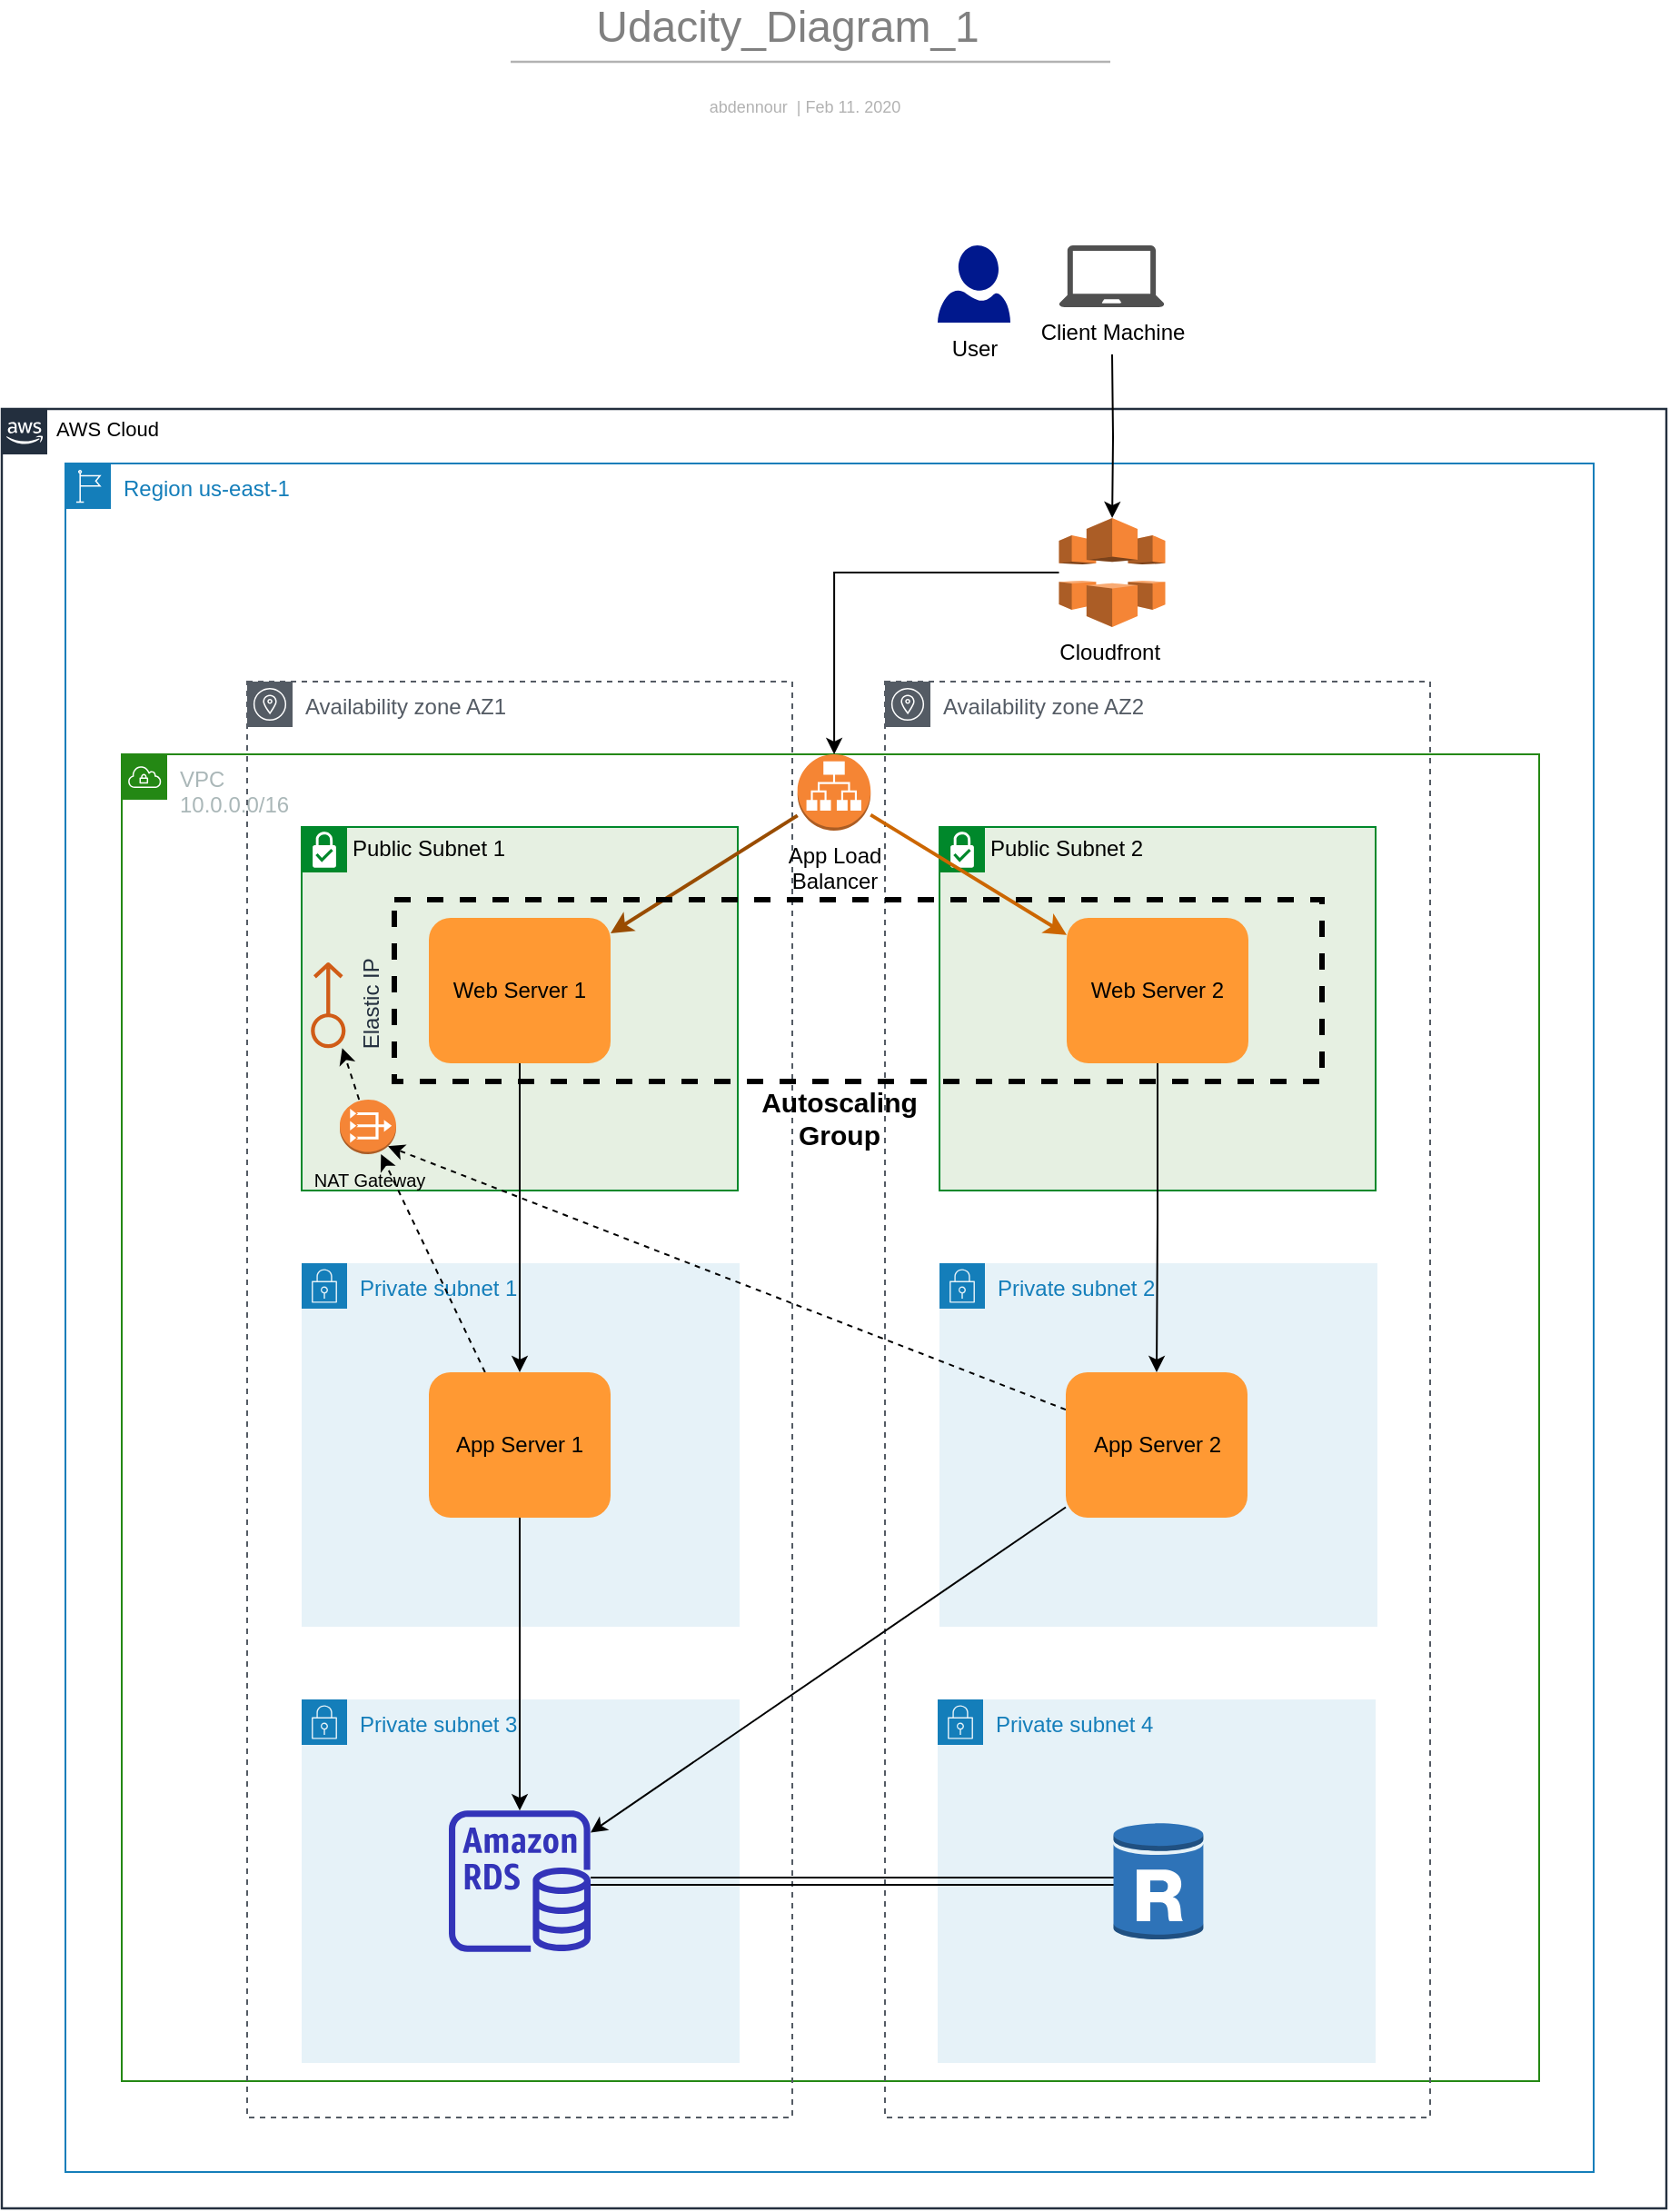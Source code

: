 <mxfile version="12.6.7" type="device"><diagram id="SFKjlw2Da3vMCfQICPv6" name="Udacity_diagram_1"><mxGraphModel dx="1151" dy="724" grid="1" gridSize="10" guides="1" tooltips="1" connect="1" arrows="1" fold="1" page="1" pageScale="1" pageWidth="827" pageHeight="1169" math="0" shadow="0"><root><mxCell id="0"/><mxCell id="1" parent="0"/><mxCell id="5g3iDV8fUssgNwVGhNqk-20" value="AWS Cloud" style="html=1;whiteSpace=wrap;shape=mxgraph.aws4.group;grIcon=mxgraph.aws4.group_aws_cloud_alt;verticalAlign=top;align=left;spacingLeft=30;fillColor=none;fillOpacity=100;fontSize=11;spacing=0;strokeColor=#232f3e;strokeOpacity=100;strokeWidth=1.2;" vertex="1" parent="1"><mxGeometry x="84" y="230" width="916" height="990" as="geometry"/></mxCell><mxCell id="5g3iDV8fUssgNwVGhNqk-47" value="Region us-east-1" style="points=[[0,0],[0.25,0],[0.5,0],[0.75,0],[1,0],[1,0.25],[1,0.5],[1,0.75],[1,1],[0.75,1],[0.5,1],[0.25,1],[0,1],[0,0.75],[0,0.5],[0,0.25]];outlineConnect=0;gradientColor=none;html=1;whiteSpace=wrap;fontSize=12;fontStyle=0;shape=mxgraph.aws4.group;grIcon=mxgraph.aws4.group_region;strokeColor=#147EBA;fillColor=none;verticalAlign=top;align=left;spacingLeft=30;fontColor=#147EBA;dashed=0;" vertex="1" parent="1"><mxGeometry x="119" y="260" width="841" height="940" as="geometry"/></mxCell><mxCell id="5g3iDV8fUssgNwVGhNqk-2" value="" style="html=1;jettySize=18;fontSize=11;strokeColor=#b2b2b2;strokeOpacity=100;strokeWidth=1.2;rounded=1;arcSize=16;startArrow=none;endArrow=none;" edge="1" parent="1"><mxGeometry width="100" height="100" relative="1" as="geometry"><mxPoint x="364" y="39" as="sourcePoint"/><mxPoint x="694" y="39" as="targetPoint"/></mxGeometry></mxCell><mxCell id="5g3iDV8fUssgNwVGhNqk-3" value="abdennour&amp;nbsp; | Feb 11. 2020" style="html=1;whiteSpace=wrap;;fontSize=9;fontColor=#b2b2b2;align=center;spacingLeft=5.628;spacingRight=9.38;spacingTop=2.68;spacing=4;strokeOpacity=0;fillOpacity=0;rounded=1;absoluteArcSize=1;arcSize=9.6;fillColor=#ffffff;strokeWidth=1.2;" vertex="1" parent="1"><mxGeometry x="367" y="40" width="322" height="45" as="geometry"/></mxCell><mxCell id="5g3iDV8fUssgNwVGhNqk-48" style="edgeStyle=orthogonalEdgeStyle;rounded=0;orthogonalLoop=1;jettySize=auto;html=1;" edge="1" parent="1" target="5g3iDV8fUssgNwVGhNqk-44"><mxGeometry relative="1" as="geometry"><mxPoint x="695" y="200" as="sourcePoint"/></mxGeometry></mxCell><mxCell id="5g3iDV8fUssgNwVGhNqk-30" value="&lt;font style=&quot;font-size: 24px&quot; color=&quot;#808080&quot;&gt;Udacity_Diagram_1&lt;/font&gt;" style="text;html=1;align=center;verticalAlign=middle;resizable=0;points=[];autosize=1;" vertex="1" parent="1"><mxGeometry x="401" y="10" width="230" height="20" as="geometry"/></mxCell><mxCell id="5g3iDV8fUssgNwVGhNqk-32" value="VPC&lt;br&gt;10.0.0.0/16" style="points=[[0,0],[0.25,0],[0.5,0],[0.75,0],[1,0],[1,0.25],[1,0.5],[1,0.75],[1,1],[0.75,1],[0.5,1],[0.25,1],[0,1],[0,0.75],[0,0.5],[0,0.25]];outlineConnect=0;gradientColor=none;html=1;whiteSpace=wrap;fontSize=12;fontStyle=0;shape=mxgraph.aws4.group;grIcon=mxgraph.aws4.group_vpc;strokeColor=#248814;fillColor=none;verticalAlign=top;align=left;spacingLeft=30;fontColor=#AAB7B8;dashed=0;" vertex="1" parent="1"><mxGeometry x="150" y="420" width="780" height="730" as="geometry"/></mxCell><mxCell id="5g3iDV8fUssgNwVGhNqk-33" value="Availability zone AZ1" style="outlineConnect=0;gradientColor=none;html=1;whiteSpace=wrap;fontSize=12;fontStyle=0;shape=mxgraph.aws4.group;grIcon=mxgraph.aws4.group_availability_zone;strokeColor=#545B64;fillColor=none;verticalAlign=top;align=left;spacingLeft=30;fontColor=#545B64;dashed=1;" vertex="1" parent="1"><mxGeometry x="219" y="380" width="300" height="790" as="geometry"/></mxCell><mxCell id="5g3iDV8fUssgNwVGhNqk-35" value="Availability zone AZ2" style="outlineConnect=0;gradientColor=none;html=1;whiteSpace=wrap;fontSize=12;fontStyle=0;shape=mxgraph.aws4.group;grIcon=mxgraph.aws4.group_availability_zone;strokeColor=#545B64;fillColor=none;verticalAlign=top;align=left;spacingLeft=30;fontColor=#545B64;dashed=1;" vertex="1" parent="1"><mxGeometry x="570" y="380" width="300" height="790" as="geometry"/></mxCell><mxCell id="5g3iDV8fUssgNwVGhNqk-31" value="Public Subnet 1" style="shape=mxgraph.ibm.box;prType=subnet;fontStyle=0;verticalAlign=top;align=left;spacingLeft=32;spacingTop=4;fillColor=#E6F0E2;rounded=0;whiteSpace=wrap;html=1;strokeColor=#00882B;strokeWidth=1;dashed=0;container=1;spacing=-4;collapsible=0;" vertex="1" parent="1"><mxGeometry x="249" y="460" width="240" height="200" as="geometry"/></mxCell><mxCell id="5g3iDV8fUssgNwVGhNqk-54" value="Web Server 1" style="rounded=1;whiteSpace=wrap;html=1;fillColor=#FF9933;strokeColor=none;" vertex="1" parent="5g3iDV8fUssgNwVGhNqk-31"><mxGeometry x="70" y="50" width="100" height="80" as="geometry"/></mxCell><mxCell id="5g3iDV8fUssgNwVGhNqk-102" style="edgeStyle=none;rounded=0;orthogonalLoop=1;jettySize=auto;html=1;dashed=1;" edge="1" parent="5g3iDV8fUssgNwVGhNqk-31" source="5g3iDV8fUssgNwVGhNqk-81" target="5g3iDV8fUssgNwVGhNqk-82"><mxGeometry relative="1" as="geometry"/></mxCell><mxCell id="5g3iDV8fUssgNwVGhNqk-81" value="&lt;font style=&quot;font-size: 10px&quot;&gt;NAT Gateway&lt;/font&gt;" style="outlineConnect=0;dashed=0;verticalLabelPosition=bottom;verticalAlign=top;align=center;html=1;shape=mxgraph.aws3.vpc_nat_gateway;fillColor=#F58536;gradientColor=none;" vertex="1" parent="5g3iDV8fUssgNwVGhNqk-31"><mxGeometry x="21" y="150" width="31" height="30" as="geometry"/></mxCell><mxCell id="5g3iDV8fUssgNwVGhNqk-82" value="Elastic IP" style="outlineConnect=0;fontColor=#232F3E;gradientColor=none;fillColor=#D05C17;strokeColor=none;dashed=0;verticalLabelPosition=bottom;verticalAlign=top;align=center;html=1;fontSize=12;fontStyle=0;aspect=fixed;pointerEvents=1;shape=mxgraph.aws4.elastic_ip_address;rotation=-90;direction=east;flipV=1;flipH=0;" vertex="1" parent="5g3iDV8fUssgNwVGhNqk-31"><mxGeometry x="-9.0" y="88" width="47.27" height="20" as="geometry"/></mxCell><mxCell id="5g3iDV8fUssgNwVGhNqk-37" value="Private subnet 1" style="points=[[0,0],[0.25,0],[0.5,0],[0.75,0],[1,0],[1,0.25],[1,0.5],[1,0.75],[1,1],[0.75,1],[0.5,1],[0.25,1],[0,1],[0,0.75],[0,0.5],[0,0.25]];outlineConnect=0;gradientColor=none;html=1;whiteSpace=wrap;fontSize=12;fontStyle=0;shape=mxgraph.aws4.group;grIcon=mxgraph.aws4.group_security_group;grStroke=0;strokeColor=#147EBA;fillColor=#E6F2F8;verticalAlign=top;align=left;spacingLeft=30;fontColor=#147EBA;dashed=0;" vertex="1" parent="1"><mxGeometry x="249" y="700" width="241" height="200" as="geometry"/></mxCell><mxCell id="5g3iDV8fUssgNwVGhNqk-38" value="Public Subnet 2" style="shape=mxgraph.ibm.box;prType=subnet;fontStyle=0;verticalAlign=top;align=left;spacingLeft=32;spacingTop=4;fillColor=#E6F0E2;rounded=0;whiteSpace=wrap;html=1;strokeColor=#00882B;strokeWidth=1;dashed=0;container=1;spacing=-4;collapsible=0;" vertex="1" parent="1"><mxGeometry x="600" y="460" width="240" height="200" as="geometry"/></mxCell><mxCell id="5g3iDV8fUssgNwVGhNqk-57" value="Web Server 2" style="rounded=1;whiteSpace=wrap;html=1;fillColor=#FF9933;strokeColor=none;" vertex="1" parent="5g3iDV8fUssgNwVGhNqk-38"><mxGeometry x="70" y="50" width="100" height="80" as="geometry"/></mxCell><mxCell id="5g3iDV8fUssgNwVGhNqk-39" value="Private subnet 2" style="points=[[0,0],[0.25,0],[0.5,0],[0.75,0],[1,0],[1,0.25],[1,0.5],[1,0.75],[1,1],[0.75,1],[0.5,1],[0.25,1],[0,1],[0,0.75],[0,0.5],[0,0.25]];outlineConnect=0;gradientColor=none;html=1;whiteSpace=wrap;fontSize=12;fontStyle=0;shape=mxgraph.aws4.group;grIcon=mxgraph.aws4.group_security_group;grStroke=0;strokeColor=#147EBA;fillColor=#E6F2F8;verticalAlign=top;align=left;spacingLeft=30;fontColor=#147EBA;dashed=0;" vertex="1" parent="1"><mxGeometry x="600" y="700" width="241" height="200" as="geometry"/></mxCell><mxCell id="5g3iDV8fUssgNwVGhNqk-40" value="Private subnet 3" style="points=[[0,0],[0.25,0],[0.5,0],[0.75,0],[1,0],[1,0.25],[1,0.5],[1,0.75],[1,1],[0.75,1],[0.5,1],[0.25,1],[0,1],[0,0.75],[0,0.5],[0,0.25]];outlineConnect=0;gradientColor=none;html=1;whiteSpace=wrap;fontSize=12;fontStyle=0;shape=mxgraph.aws4.group;grIcon=mxgraph.aws4.group_security_group;grStroke=0;strokeColor=#147EBA;fillColor=#E6F2F8;verticalAlign=top;align=left;spacingLeft=30;fontColor=#147EBA;dashed=0;" vertex="1" parent="1"><mxGeometry x="249" y="940" width="241" height="200" as="geometry"/></mxCell><mxCell id="5g3iDV8fUssgNwVGhNqk-41" value="Private subnet 4" style="points=[[0,0],[0.25,0],[0.5,0],[0.75,0],[1,0],[1,0.25],[1,0.5],[1,0.75],[1,1],[0.75,1],[0.5,1],[0.25,1],[0,1],[0,0.75],[0,0.5],[0,0.25]];outlineConnect=0;gradientColor=none;html=1;whiteSpace=wrap;fontSize=12;fontStyle=0;shape=mxgraph.aws4.group;grIcon=mxgraph.aws4.group_security_group;grStroke=0;strokeColor=#147EBA;fillColor=#E6F2F8;verticalAlign=top;align=left;spacingLeft=30;fontColor=#147EBA;dashed=0;" vertex="1" parent="1"><mxGeometry x="599" y="940" width="241" height="200" as="geometry"/></mxCell><mxCell id="5g3iDV8fUssgNwVGhNqk-50" style="edgeStyle=orthogonalEdgeStyle;rounded=0;orthogonalLoop=1;jettySize=auto;html=1;" edge="1" parent="1" source="5g3iDV8fUssgNwVGhNqk-44" target="5g3iDV8fUssgNwVGhNqk-49"><mxGeometry relative="1" as="geometry"/></mxCell><mxCell id="5g3iDV8fUssgNwVGhNqk-44" value="Cloudfront&amp;nbsp;" style="outlineConnect=0;dashed=0;verticalLabelPosition=bottom;verticalAlign=top;align=center;html=1;shape=mxgraph.aws3.cloudfront;fillColor=#F58536;gradientColor=none;" vertex="1" parent="1"><mxGeometry x="665.75" y="290" width="58.5" height="60" as="geometry"/></mxCell><mxCell id="5g3iDV8fUssgNwVGhNqk-62" style="rounded=0;orthogonalLoop=1;jettySize=auto;html=1;strokeWidth=2;strokeColor=#994C00;" edge="1" parent="1" source="5g3iDV8fUssgNwVGhNqk-49" target="5g3iDV8fUssgNwVGhNqk-54"><mxGeometry relative="1" as="geometry"/></mxCell><mxCell id="5g3iDV8fUssgNwVGhNqk-63" style="rounded=0;orthogonalLoop=1;jettySize=auto;html=1;strokeWidth=2;strokeColor=#CC6600;" edge="1" parent="1" source="5g3iDV8fUssgNwVGhNqk-49" target="5g3iDV8fUssgNwVGhNqk-57"><mxGeometry relative="1" as="geometry"/></mxCell><mxCell id="5g3iDV8fUssgNwVGhNqk-49" value="App Load&lt;br&gt;Balancer" style="outlineConnect=0;dashed=0;verticalLabelPosition=bottom;verticalAlign=top;align=center;html=1;shape=mxgraph.aws3.application_load_balancer;fillColor=#F58534;gradientColor=none;" vertex="1" parent="1"><mxGeometry x="521.87" y="420" width="40.25" height="42" as="geometry"/></mxCell><mxCell id="5g3iDV8fUssgNwVGhNqk-71" style="edgeStyle=orthogonalEdgeStyle;rounded=0;orthogonalLoop=1;jettySize=auto;html=1;" edge="1" parent="1" source="5g3iDV8fUssgNwVGhNqk-64" target="5g3iDV8fUssgNwVGhNqk-69"><mxGeometry relative="1" as="geometry"/></mxCell><mxCell id="5g3iDV8fUssgNwVGhNqk-84" style="edgeStyle=none;rounded=0;orthogonalLoop=1;jettySize=auto;html=1;dashed=1;" edge="1" parent="1" source="5g3iDV8fUssgNwVGhNqk-64" target="5g3iDV8fUssgNwVGhNqk-81"><mxGeometry relative="1" as="geometry"><Array as="points"/></mxGeometry></mxCell><mxCell id="5g3iDV8fUssgNwVGhNqk-64" value="App Server 1" style="rounded=1;whiteSpace=wrap;html=1;fillColor=#FF9933;strokeColor=none;" vertex="1" parent="1"><mxGeometry x="319" y="760" width="100" height="80" as="geometry"/></mxCell><mxCell id="5g3iDV8fUssgNwVGhNqk-65" style="edgeStyle=orthogonalEdgeStyle;rounded=0;orthogonalLoop=1;jettySize=auto;html=1;" edge="1" parent="1" source="5g3iDV8fUssgNwVGhNqk-54" target="5g3iDV8fUssgNwVGhNqk-64"><mxGeometry relative="1" as="geometry"/></mxCell><mxCell id="5g3iDV8fUssgNwVGhNqk-72" style="rounded=0;orthogonalLoop=1;jettySize=auto;html=1;" edge="1" parent="1" source="5g3iDV8fUssgNwVGhNqk-66" target="5g3iDV8fUssgNwVGhNqk-69"><mxGeometry relative="1" as="geometry"/></mxCell><mxCell id="5g3iDV8fUssgNwVGhNqk-87" style="edgeStyle=none;rounded=0;orthogonalLoop=1;jettySize=auto;html=1;entryX=0.855;entryY=0.855;entryDx=0;entryDy=0;entryPerimeter=0;dashed=1;" edge="1" parent="1" source="5g3iDV8fUssgNwVGhNqk-66" target="5g3iDV8fUssgNwVGhNqk-81"><mxGeometry relative="1" as="geometry"/></mxCell><mxCell id="5g3iDV8fUssgNwVGhNqk-66" value="App Server 2" style="rounded=1;whiteSpace=wrap;html=1;fillColor=#FF9933;strokeColor=none;" vertex="1" parent="1"><mxGeometry x="669.5" y="760" width="100" height="80" as="geometry"/></mxCell><mxCell id="5g3iDV8fUssgNwVGhNqk-67" style="edgeStyle=orthogonalEdgeStyle;rounded=0;orthogonalLoop=1;jettySize=auto;html=1;" edge="1" parent="1" source="5g3iDV8fUssgNwVGhNqk-57" target="5g3iDV8fUssgNwVGhNqk-66"><mxGeometry relative="1" as="geometry"/></mxCell><mxCell id="5g3iDV8fUssgNwVGhNqk-73" style="edgeStyle=orthogonalEdgeStyle;rounded=0;orthogonalLoop=1;jettySize=auto;html=1;entryX=0.268;entryY=0.591;entryDx=0;entryDy=0;entryPerimeter=0;shape=link;" edge="1" parent="1" source="5g3iDV8fUssgNwVGhNqk-69" target="5g3iDV8fUssgNwVGhNqk-70"><mxGeometry relative="1" as="geometry"><Array as="points"><mxPoint x="709" y="1040"/></Array></mxGeometry></mxCell><mxCell id="5g3iDV8fUssgNwVGhNqk-69" value="" style="outlineConnect=0;fontColor=#232F3E;gradientColor=none;fillColor=#3334B9;strokeColor=none;dashed=0;verticalLabelPosition=bottom;verticalAlign=top;align=center;html=1;fontSize=12;fontStyle=0;aspect=fixed;pointerEvents=1;shape=mxgraph.aws4.rds_instance;" vertex="1" parent="1"><mxGeometry x="330" y="1001" width="78" height="78" as="geometry"/></mxCell><mxCell id="5g3iDV8fUssgNwVGhNqk-70" value="" style="outlineConnect=0;dashed=0;verticalLabelPosition=bottom;verticalAlign=top;align=center;html=1;shape=mxgraph.aws3.rds_db_instance_read_replica;fillColor=#2E73B8;gradientColor=none;" vertex="1" parent="1"><mxGeometry x="695.75" y="1007" width="49.5" height="66" as="geometry"/></mxCell><mxCell id="5g3iDV8fUssgNwVGhNqk-76" value="Client Machine" style="pointerEvents=1;shadow=0;dashed=0;html=1;strokeColor=none;fillColor=#505050;labelPosition=center;verticalLabelPosition=bottom;verticalAlign=top;outlineConnect=0;align=center;shape=mxgraph.office.devices.laptop;" vertex="1" parent="1"><mxGeometry x="665.75" y="140" width="58" height="34" as="geometry"/></mxCell><mxCell id="5g3iDV8fUssgNwVGhNqk-77" value="User" style="pointerEvents=1;shadow=0;dashed=0;html=1;strokeColor=none;labelPosition=center;verticalLabelPosition=bottom;verticalAlign=top;align=center;fillColor=#00188D;shape=mxgraph.azure.user;direction=east;aspect=fixed;" vertex="1" parent="1"><mxGeometry x="599" y="140" width="40" height="42.55" as="geometry"/></mxCell><mxCell id="5g3iDV8fUssgNwVGhNqk-90" value="" style="rounded=0;whiteSpace=wrap;html=1;fillColor=none;dashed=1;strokeWidth=3;" vertex="1" parent="1"><mxGeometry x="300" y="500" width="510.5" height="100" as="geometry"/></mxCell><mxCell id="5g3iDV8fUssgNwVGhNqk-97" value="&lt;font style=&quot;font-size: 15px&quot;&gt;&lt;b&gt;Autoscaling Group&lt;/b&gt;&lt;/font&gt;" style="text;html=1;strokeColor=none;fillColor=none;align=center;verticalAlign=middle;whiteSpace=wrap;rounded=0;dashed=1;" vertex="1" parent="1"><mxGeometry x="525" y="610" width="40" height="20" as="geometry"/></mxCell></root></mxGraphModel></diagram></mxfile>